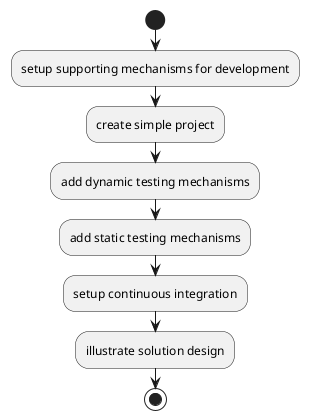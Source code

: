 @startuml

start

:setup supporting mechanisms for development;
:create simple project;
:add dynamic testing mechanisms;
:add static testing mechanisms;
:setup continuous integration;
:illustrate solution design;

stop

@enduml
